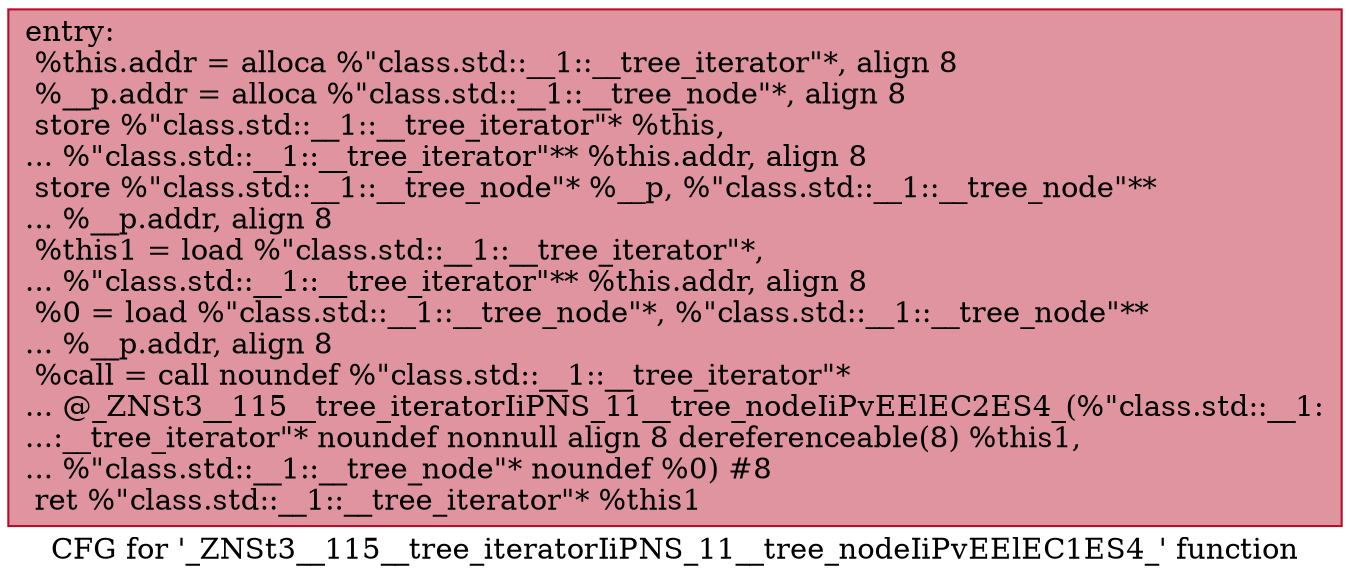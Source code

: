 digraph "CFG for '_ZNSt3__115__tree_iteratorIiPNS_11__tree_nodeIiPvEElEC1ES4_' function" {
	label="CFG for '_ZNSt3__115__tree_iteratorIiPNS_11__tree_nodeIiPvEElEC1ES4_' function";

	Node0x60000255c840 [shape=record,color="#b70d28ff", style=filled, fillcolor="#b70d2870",label="{entry:\l  %this.addr = alloca %\"class.std::__1::__tree_iterator\"*, align 8\l  %__p.addr = alloca %\"class.std::__1::__tree_node\"*, align 8\l  store %\"class.std::__1::__tree_iterator\"* %this,\l... %\"class.std::__1::__tree_iterator\"** %this.addr, align 8\l  store %\"class.std::__1::__tree_node\"* %__p, %\"class.std::__1::__tree_node\"**\l... %__p.addr, align 8\l  %this1 = load %\"class.std::__1::__tree_iterator\"*,\l... %\"class.std::__1::__tree_iterator\"** %this.addr, align 8\l  %0 = load %\"class.std::__1::__tree_node\"*, %\"class.std::__1::__tree_node\"**\l... %__p.addr, align 8\l  %call = call noundef %\"class.std::__1::__tree_iterator\"*\l... @_ZNSt3__115__tree_iteratorIiPNS_11__tree_nodeIiPvEElEC2ES4_(%\"class.std::__1:\l...:__tree_iterator\"* noundef nonnull align 8 dereferenceable(8) %this1,\l... %\"class.std::__1::__tree_node\"* noundef %0) #8\l  ret %\"class.std::__1::__tree_iterator\"* %this1\l}"];
}
